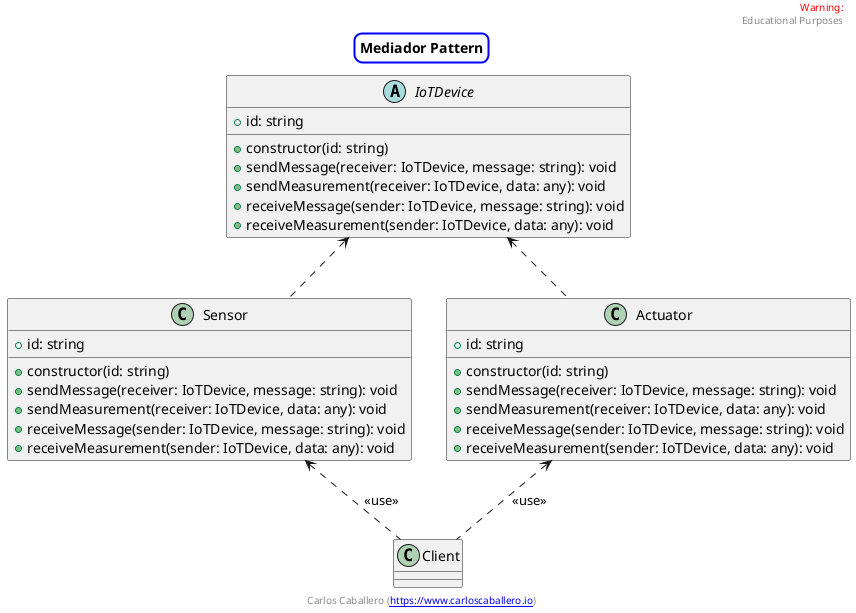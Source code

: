 
@startuml
skinparam titleBorderRoundCorner 15
skinparam titleBorderThickness 2
skinparam titleBorderColor blue


header
<font color=red>Warning:</font>
Educational Purposes
endheader

center footer Carlos Caballero ([[https://www.carloscaballero.io https://www.carloscaballero.io]])


title Mediador Pattern

class Sensor {
  + id: string
  + constructor(id: string)
  + sendMessage(receiver: IoTDevice, message: string): void
  + sendMeasurement(receiver: IoTDevice, data: any): void
  + receiveMessage(sender: IoTDevice, message: string): void
  + receiveMeasurement(sender: IoTDevice, data: any): void
}

class Actuator {
  + id: string
  + constructor(id: string)
  + sendMessage(receiver: IoTDevice, message: string): void
  + sendMeasurement(receiver: IoTDevice, data: any): void
  + receiveMessage(sender: IoTDevice, message: string): void
  + receiveMeasurement(sender: IoTDevice, data: any): void
}

abstract class IoTDevice {
  + id: string
  + constructor(id: string)
  + sendMessage(receiver: IoTDevice, message: string): void
  + sendMeasurement(receiver: IoTDevice, data: any): void
  + receiveMessage(sender: IoTDevice, message: string): void
  + receiveMeasurement(sender: IoTDevice, data: any): void
}

IoTDevice <.. Sensor
IoTDevice <.. Actuator
Sensor <.. Client  : "<<use>>"
Actuator <.. Client  : "<<use>>"
@enduml


